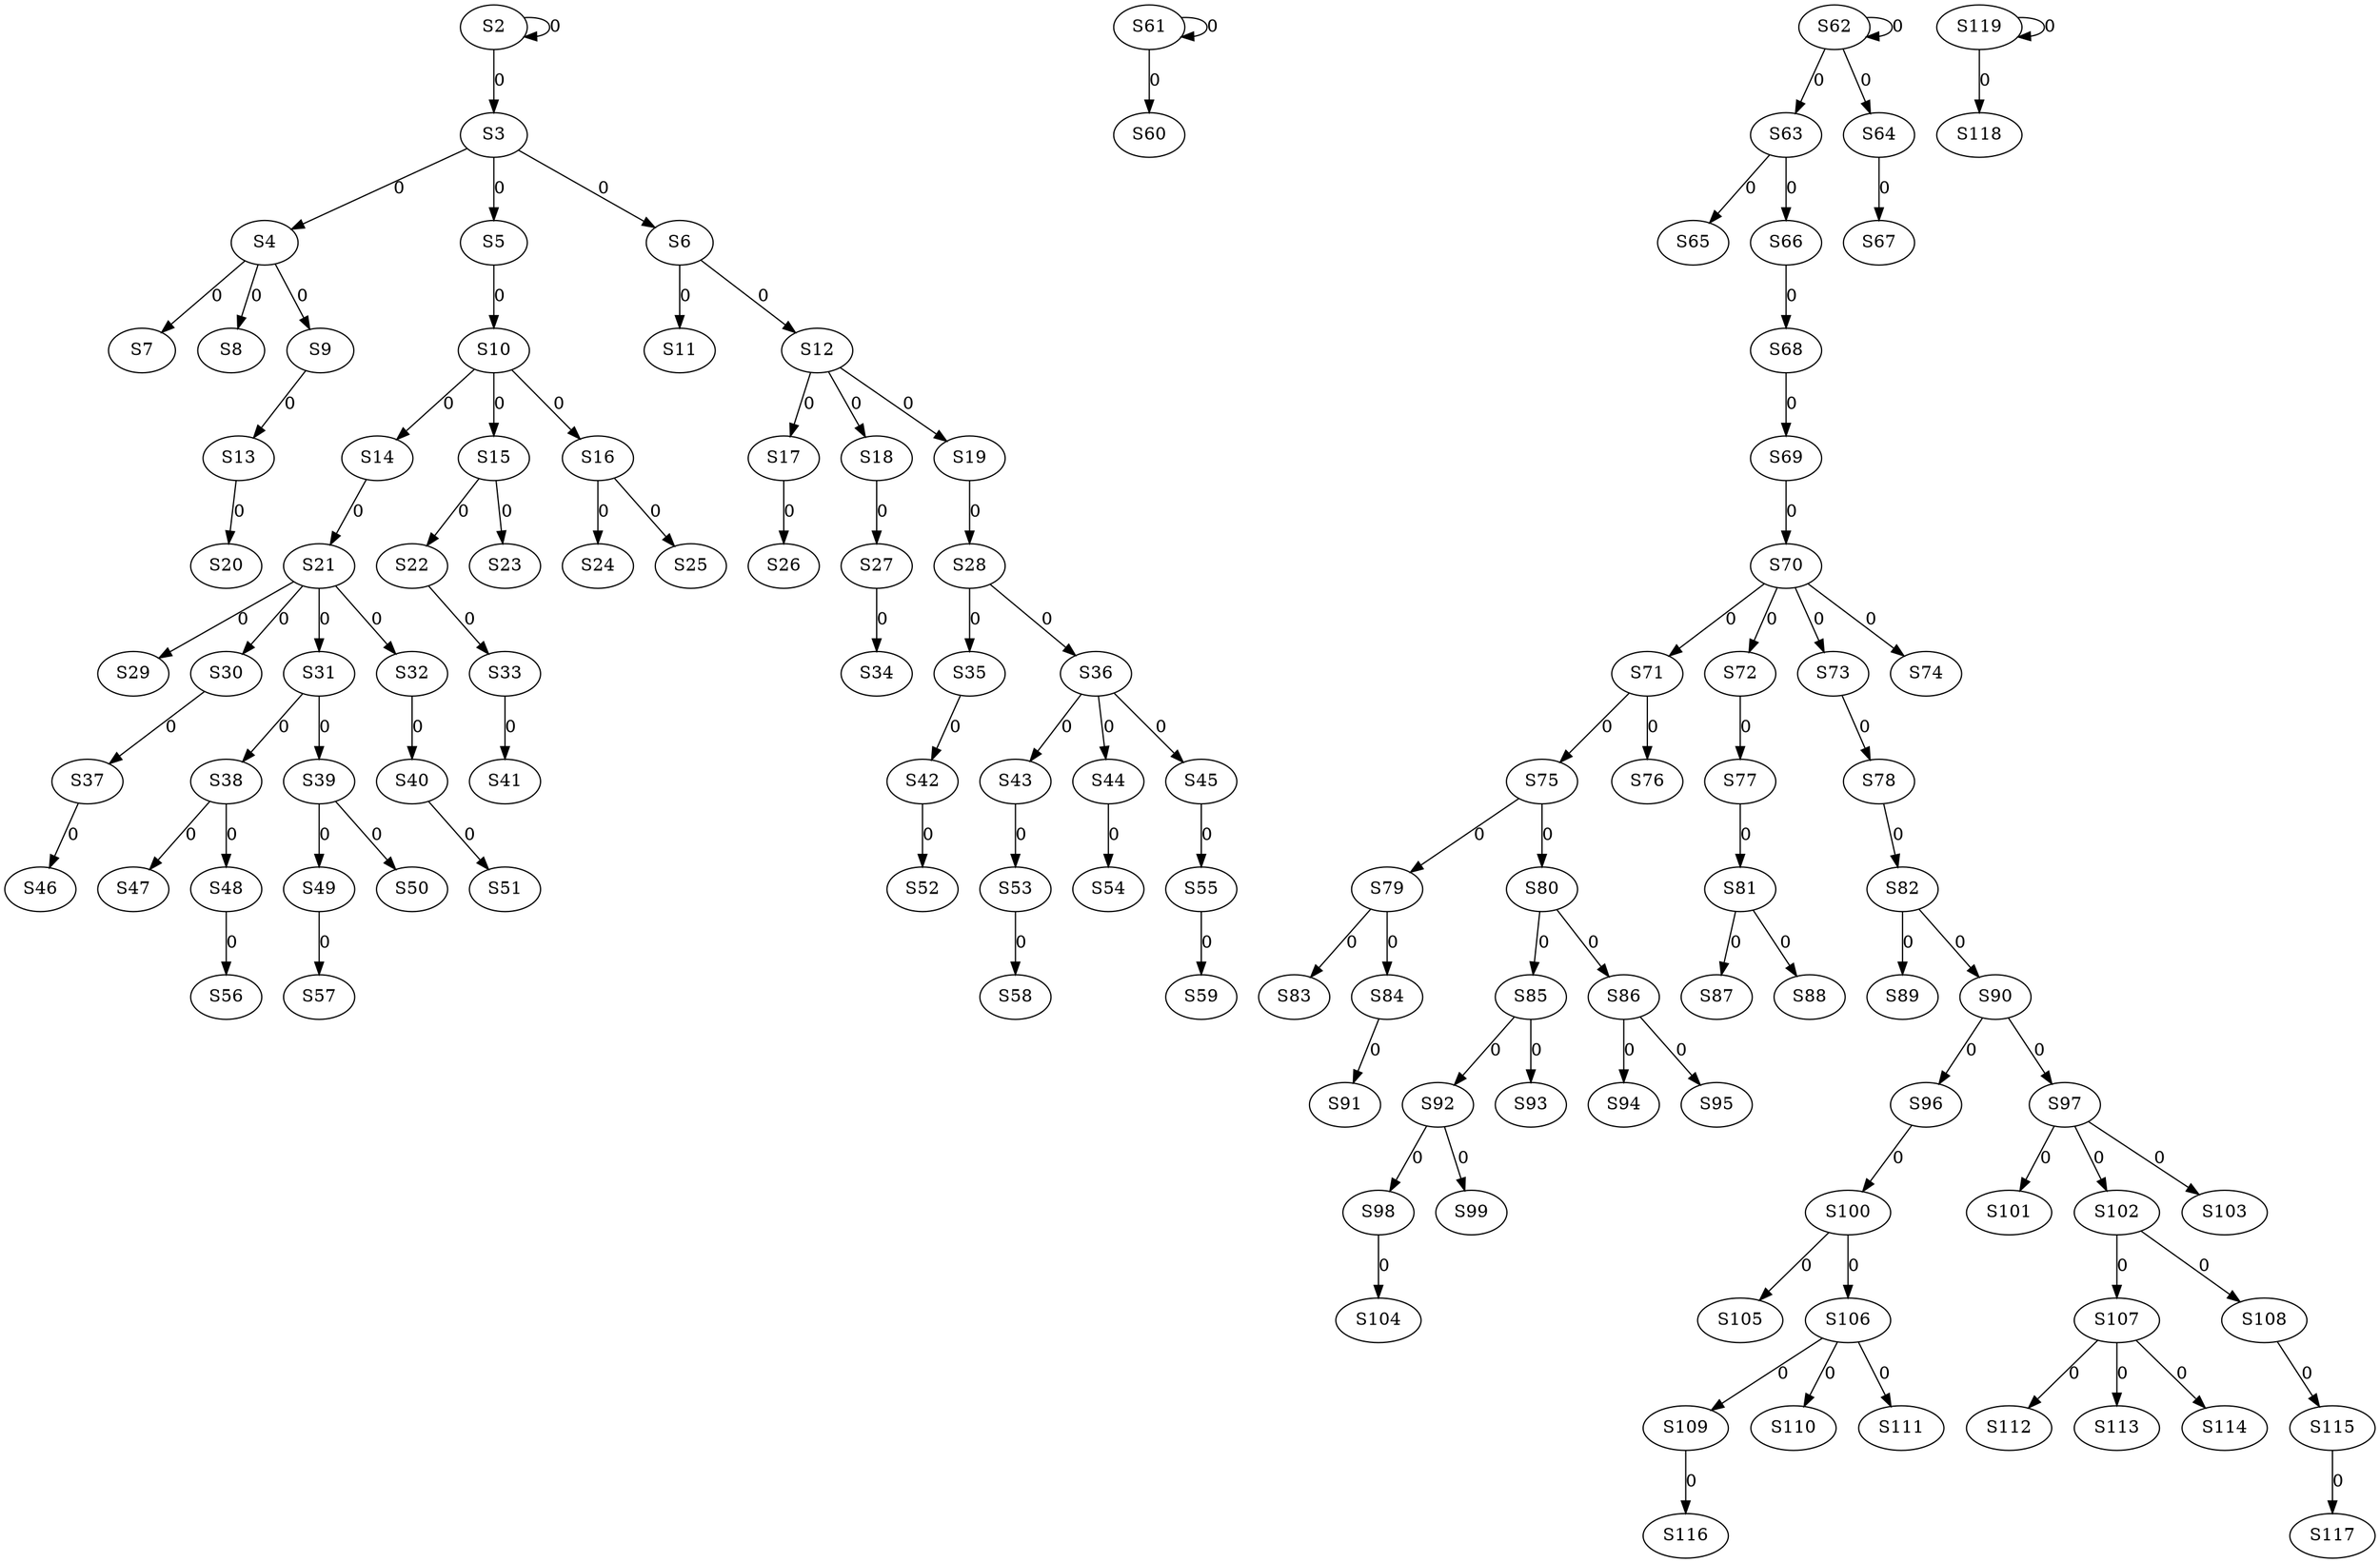strict digraph {
	S2 -> S2 [ label = 0 ];
	S2 -> S3 [ label = 0 ];
	S3 -> S4 [ label = 0 ];
	S3 -> S5 [ label = 0 ];
	S3 -> S6 [ label = 0 ];
	S4 -> S7 [ label = 0 ];
	S4 -> S8 [ label = 0 ];
	S4 -> S9 [ label = 0 ];
	S5 -> S10 [ label = 0 ];
	S6 -> S11 [ label = 0 ];
	S6 -> S12 [ label = 0 ];
	S9 -> S13 [ label = 0 ];
	S10 -> S14 [ label = 0 ];
	S10 -> S15 [ label = 0 ];
	S10 -> S16 [ label = 0 ];
	S12 -> S17 [ label = 0 ];
	S12 -> S18 [ label = 0 ];
	S12 -> S19 [ label = 0 ];
	S13 -> S20 [ label = 0 ];
	S14 -> S21 [ label = 0 ];
	S15 -> S22 [ label = 0 ];
	S15 -> S23 [ label = 0 ];
	S16 -> S24 [ label = 0 ];
	S16 -> S25 [ label = 0 ];
	S17 -> S26 [ label = 0 ];
	S18 -> S27 [ label = 0 ];
	S19 -> S28 [ label = 0 ];
	S21 -> S29 [ label = 0 ];
	S21 -> S30 [ label = 0 ];
	S21 -> S31 [ label = 0 ];
	S21 -> S32 [ label = 0 ];
	S22 -> S33 [ label = 0 ];
	S27 -> S34 [ label = 0 ];
	S28 -> S35 [ label = 0 ];
	S28 -> S36 [ label = 0 ];
	S30 -> S37 [ label = 0 ];
	S31 -> S38 [ label = 0 ];
	S31 -> S39 [ label = 0 ];
	S32 -> S40 [ label = 0 ];
	S33 -> S41 [ label = 0 ];
	S35 -> S42 [ label = 0 ];
	S36 -> S43 [ label = 0 ];
	S36 -> S44 [ label = 0 ];
	S36 -> S45 [ label = 0 ];
	S37 -> S46 [ label = 0 ];
	S38 -> S47 [ label = 0 ];
	S38 -> S48 [ label = 0 ];
	S39 -> S49 [ label = 0 ];
	S39 -> S50 [ label = 0 ];
	S40 -> S51 [ label = 0 ];
	S42 -> S52 [ label = 0 ];
	S43 -> S53 [ label = 0 ];
	S44 -> S54 [ label = 0 ];
	S45 -> S55 [ label = 0 ];
	S48 -> S56 [ label = 0 ];
	S49 -> S57 [ label = 0 ];
	S53 -> S58 [ label = 0 ];
	S55 -> S59 [ label = 0 ];
	S61 -> S60 [ label = 0 ];
	S61 -> S61 [ label = 0 ];
	S62 -> S62 [ label = 0 ];
	S62 -> S63 [ label = 0 ];
	S62 -> S64 [ label = 0 ];
	S63 -> S65 [ label = 0 ];
	S63 -> S66 [ label = 0 ];
	S64 -> S67 [ label = 0 ];
	S66 -> S68 [ label = 0 ];
	S68 -> S69 [ label = 0 ];
	S69 -> S70 [ label = 0 ];
	S70 -> S71 [ label = 0 ];
	S70 -> S72 [ label = 0 ];
	S70 -> S73 [ label = 0 ];
	S70 -> S74 [ label = 0 ];
	S71 -> S75 [ label = 0 ];
	S71 -> S76 [ label = 0 ];
	S72 -> S77 [ label = 0 ];
	S73 -> S78 [ label = 0 ];
	S75 -> S79 [ label = 0 ];
	S75 -> S80 [ label = 0 ];
	S77 -> S81 [ label = 0 ];
	S78 -> S82 [ label = 0 ];
	S79 -> S83 [ label = 0 ];
	S79 -> S84 [ label = 0 ];
	S80 -> S85 [ label = 0 ];
	S80 -> S86 [ label = 0 ];
	S81 -> S87 [ label = 0 ];
	S81 -> S88 [ label = 0 ];
	S82 -> S89 [ label = 0 ];
	S82 -> S90 [ label = 0 ];
	S84 -> S91 [ label = 0 ];
	S85 -> S92 [ label = 0 ];
	S85 -> S93 [ label = 0 ];
	S86 -> S94 [ label = 0 ];
	S86 -> S95 [ label = 0 ];
	S90 -> S96 [ label = 0 ];
	S90 -> S97 [ label = 0 ];
	S92 -> S98 [ label = 0 ];
	S92 -> S99 [ label = 0 ];
	S96 -> S100 [ label = 0 ];
	S97 -> S101 [ label = 0 ];
	S97 -> S102 [ label = 0 ];
	S97 -> S103 [ label = 0 ];
	S98 -> S104 [ label = 0 ];
	S100 -> S105 [ label = 0 ];
	S100 -> S106 [ label = 0 ];
	S102 -> S107 [ label = 0 ];
	S102 -> S108 [ label = 0 ];
	S106 -> S109 [ label = 0 ];
	S106 -> S110 [ label = 0 ];
	S106 -> S111 [ label = 0 ];
	S107 -> S112 [ label = 0 ];
	S107 -> S113 [ label = 0 ];
	S107 -> S114 [ label = 0 ];
	S108 -> S115 [ label = 0 ];
	S109 -> S116 [ label = 0 ];
	S115 -> S117 [ label = 0 ];
	S119 -> S118 [ label = 0 ];
	S119 -> S119 [ label = 0 ];
}